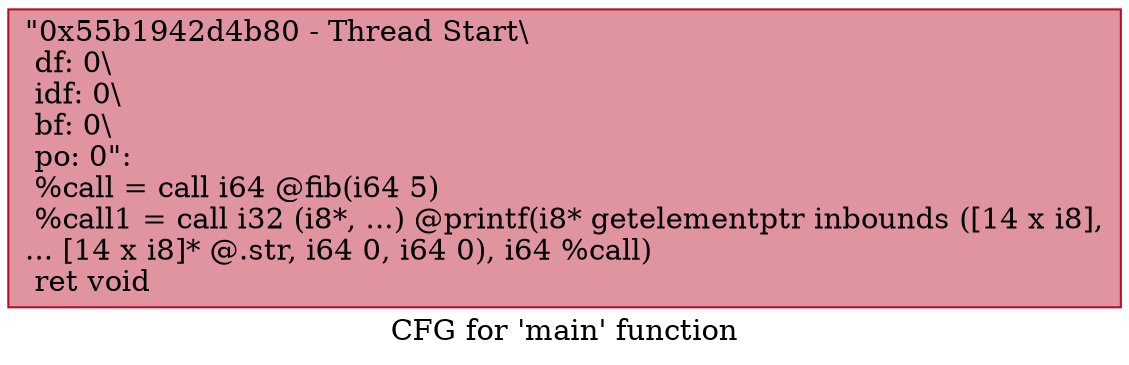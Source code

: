 digraph "CFG for 'main' function" {
	label="CFG for 'main' function";

	Node0x55b1942d4b80 [shape=record,color="#b70d28ff", style=filled, fillcolor="#b70d2870",label="{\"0x55b1942d4b80 - Thread Start\\\l df: 0\\\l idf: 0\\\l bf: 0\\\l po: 0\":\l  %call = call i64 @fib(i64 5)\l  %call1 = call i32 (i8*, ...) @printf(i8* getelementptr inbounds ([14 x i8],\l... [14 x i8]* @.str, i64 0, i64 0), i64 %call)\l  ret void\l}"];
}
